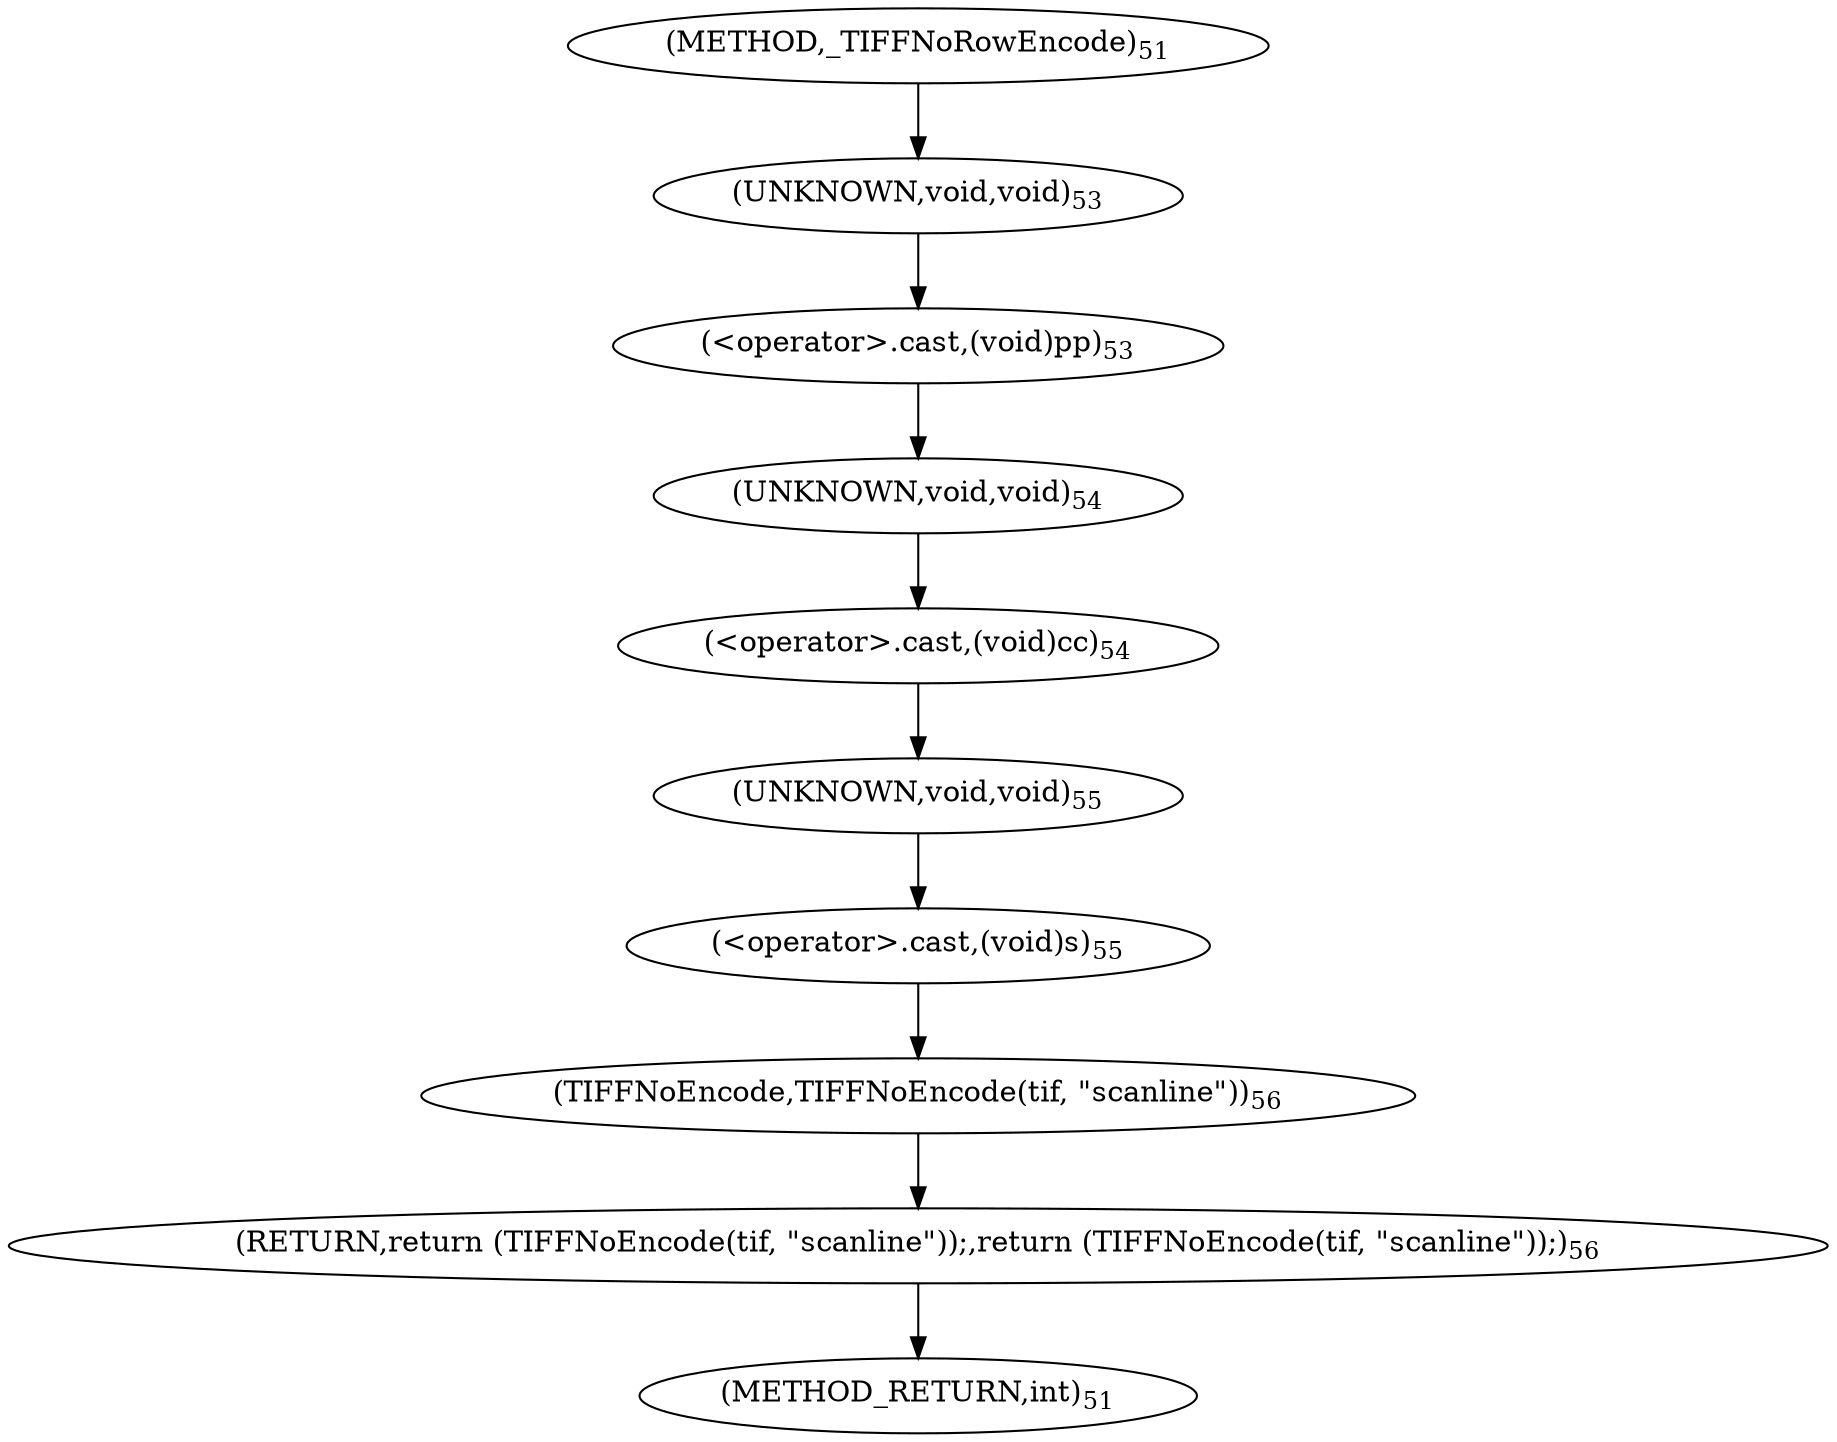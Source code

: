 digraph "_TIFFNoRowEncode" {  
"1744" [label = <(&lt;operator&gt;.cast,(void)pp)<SUB>53</SUB>> ]
"1747" [label = <(&lt;operator&gt;.cast,(void)cc)<SUB>54</SUB>> ]
"1750" [label = <(&lt;operator&gt;.cast,(void)s)<SUB>55</SUB>> ]
"1753" [label = <(RETURN,return (TIFFNoEncode(tif, &quot;scanline&quot;));,return (TIFFNoEncode(tif, &quot;scanline&quot;));)<SUB>56</SUB>> ]
"1745" [label = <(UNKNOWN,void,void)<SUB>53</SUB>> ]
"1748" [label = <(UNKNOWN,void,void)<SUB>54</SUB>> ]
"1751" [label = <(UNKNOWN,void,void)<SUB>55</SUB>> ]
"1754" [label = <(TIFFNoEncode,TIFFNoEncode(tif, &quot;scanline&quot;))<SUB>56</SUB>> ]
"1738" [label = <(METHOD,_TIFFNoRowEncode)<SUB>51</SUB>> ]
"1757" [label = <(METHOD_RETURN,int)<SUB>51</SUB>> ]
  "1744" -> "1748" 
  "1747" -> "1751" 
  "1750" -> "1754" 
  "1753" -> "1757" 
  "1745" -> "1744" 
  "1748" -> "1747" 
  "1751" -> "1750" 
  "1754" -> "1753" 
  "1738" -> "1745" 
}
